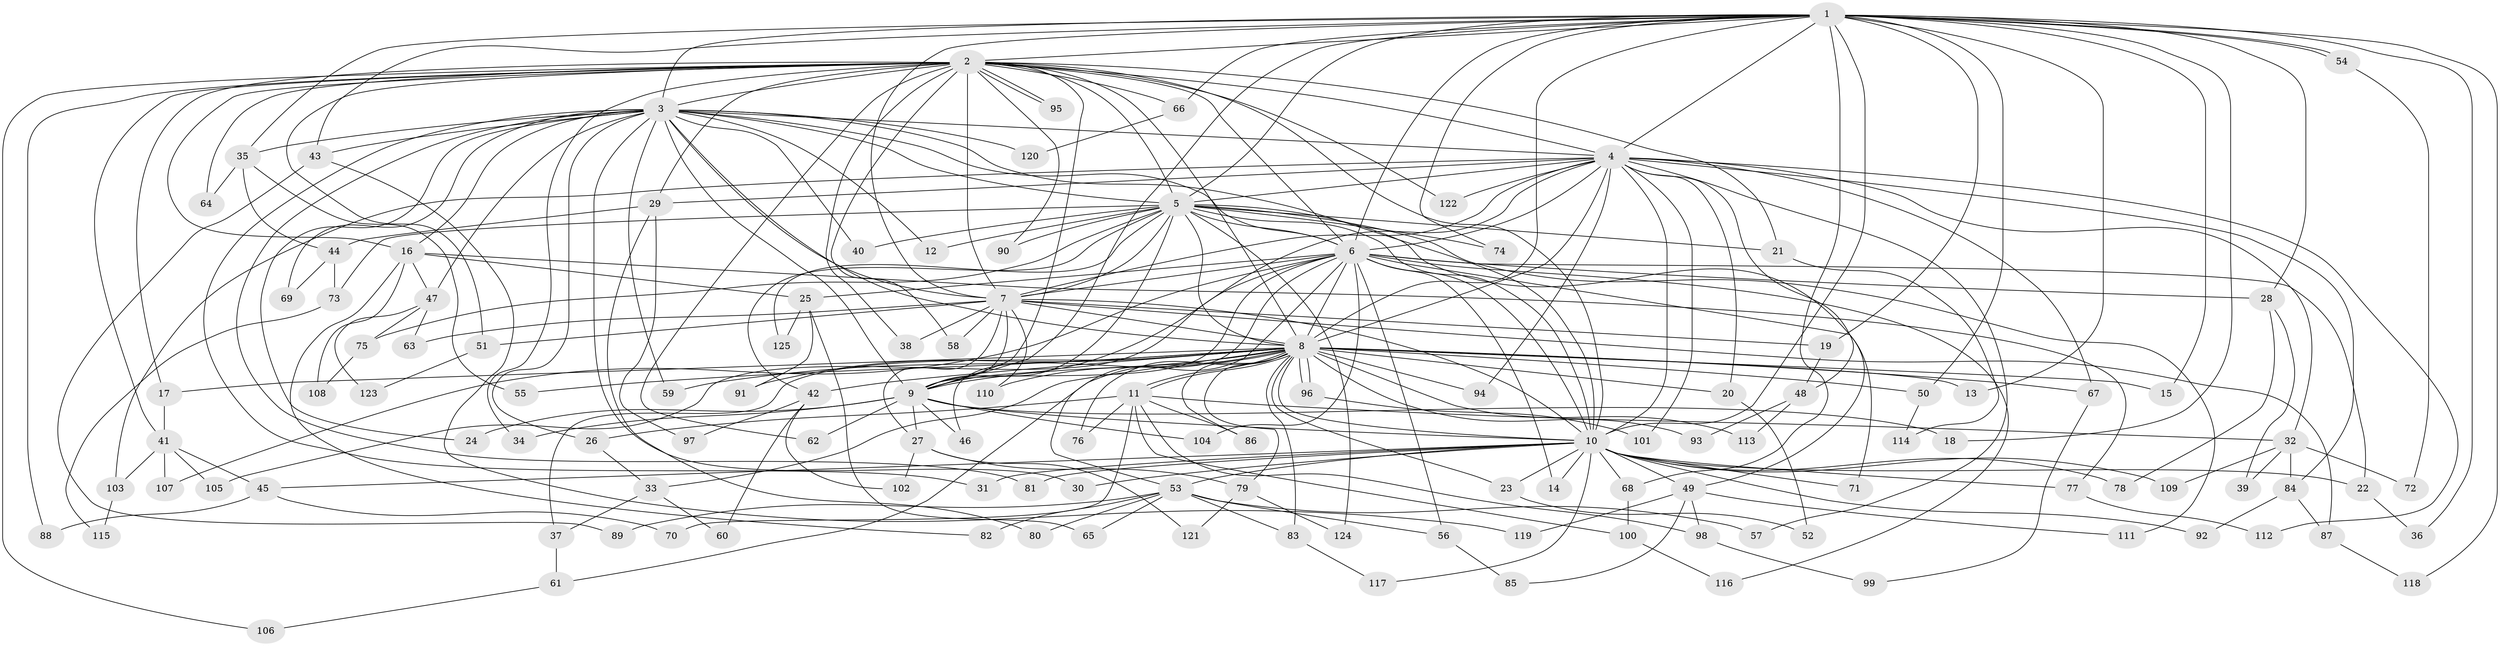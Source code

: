 // coarse degree distribution, {18: 0.04, 21: 0.02, 23: 0.02, 15: 0.02, 12: 0.02, 9: 0.04, 8: 0.04, 3: 0.18, 13: 0.02, 7: 0.1, 2: 0.34, 4: 0.04, 5: 0.06, 6: 0.04, 1: 0.02}
// Generated by graph-tools (version 1.1) at 2025/50/03/04/25 22:50:01]
// undirected, 125 vertices, 275 edges
graph export_dot {
  node [color=gray90,style=filled];
  1;
  2;
  3;
  4;
  5;
  6;
  7;
  8;
  9;
  10;
  11;
  12;
  13;
  14;
  15;
  16;
  17;
  18;
  19;
  20;
  21;
  22;
  23;
  24;
  25;
  26;
  27;
  28;
  29;
  30;
  31;
  32;
  33;
  34;
  35;
  36;
  37;
  38;
  39;
  40;
  41;
  42;
  43;
  44;
  45;
  46;
  47;
  48;
  49;
  50;
  51;
  52;
  53;
  54;
  55;
  56;
  57;
  58;
  59;
  60;
  61;
  62;
  63;
  64;
  65;
  66;
  67;
  68;
  69;
  70;
  71;
  72;
  73;
  74;
  75;
  76;
  77;
  78;
  79;
  80;
  81;
  82;
  83;
  84;
  85;
  86;
  87;
  88;
  89;
  90;
  91;
  92;
  93;
  94;
  95;
  96;
  97;
  98;
  99;
  100;
  101;
  102;
  103;
  104;
  105;
  106;
  107;
  108;
  109;
  110;
  111;
  112;
  113;
  114;
  115;
  116;
  117;
  118;
  119;
  120;
  121;
  122;
  123;
  124;
  125;
  1 -- 2;
  1 -- 3;
  1 -- 4;
  1 -- 5;
  1 -- 6;
  1 -- 7;
  1 -- 8;
  1 -- 9;
  1 -- 10;
  1 -- 13;
  1 -- 15;
  1 -- 18;
  1 -- 19;
  1 -- 28;
  1 -- 35;
  1 -- 36;
  1 -- 43;
  1 -- 50;
  1 -- 54;
  1 -- 54;
  1 -- 66;
  1 -- 68;
  1 -- 74;
  1 -- 118;
  2 -- 3;
  2 -- 4;
  2 -- 5;
  2 -- 6;
  2 -- 7;
  2 -- 8;
  2 -- 9;
  2 -- 10;
  2 -- 16;
  2 -- 17;
  2 -- 21;
  2 -- 29;
  2 -- 34;
  2 -- 38;
  2 -- 41;
  2 -- 51;
  2 -- 58;
  2 -- 62;
  2 -- 64;
  2 -- 66;
  2 -- 88;
  2 -- 90;
  2 -- 95;
  2 -- 95;
  2 -- 106;
  2 -- 122;
  3 -- 4;
  3 -- 5;
  3 -- 6;
  3 -- 7;
  3 -- 8;
  3 -- 9;
  3 -- 10;
  3 -- 12;
  3 -- 16;
  3 -- 24;
  3 -- 26;
  3 -- 30;
  3 -- 31;
  3 -- 35;
  3 -- 40;
  3 -- 43;
  3 -- 47;
  3 -- 59;
  3 -- 69;
  3 -- 81;
  3 -- 120;
  4 -- 5;
  4 -- 6;
  4 -- 7;
  4 -- 8;
  4 -- 9;
  4 -- 10;
  4 -- 20;
  4 -- 29;
  4 -- 32;
  4 -- 48;
  4 -- 57;
  4 -- 67;
  4 -- 84;
  4 -- 94;
  4 -- 101;
  4 -- 103;
  4 -- 112;
  4 -- 122;
  5 -- 6;
  5 -- 7;
  5 -- 8;
  5 -- 9;
  5 -- 10;
  5 -- 12;
  5 -- 21;
  5 -- 40;
  5 -- 42;
  5 -- 49;
  5 -- 73;
  5 -- 74;
  5 -- 75;
  5 -- 90;
  5 -- 111;
  5 -- 124;
  5 -- 125;
  6 -- 7;
  6 -- 8;
  6 -- 9;
  6 -- 10;
  6 -- 14;
  6 -- 22;
  6 -- 25;
  6 -- 28;
  6 -- 46;
  6 -- 53;
  6 -- 56;
  6 -- 71;
  6 -- 104;
  6 -- 105;
  6 -- 107;
  6 -- 116;
  7 -- 8;
  7 -- 9;
  7 -- 10;
  7 -- 19;
  7 -- 27;
  7 -- 38;
  7 -- 51;
  7 -- 58;
  7 -- 63;
  7 -- 87;
  7 -- 110;
  8 -- 9;
  8 -- 10;
  8 -- 11;
  8 -- 11;
  8 -- 13;
  8 -- 15;
  8 -- 17;
  8 -- 20;
  8 -- 23;
  8 -- 33;
  8 -- 37;
  8 -- 42;
  8 -- 50;
  8 -- 55;
  8 -- 59;
  8 -- 61;
  8 -- 67;
  8 -- 76;
  8 -- 79;
  8 -- 83;
  8 -- 86;
  8 -- 91;
  8 -- 93;
  8 -- 94;
  8 -- 96;
  8 -- 96;
  8 -- 110;
  8 -- 113;
  9 -- 10;
  9 -- 18;
  9 -- 24;
  9 -- 27;
  9 -- 34;
  9 -- 46;
  9 -- 62;
  9 -- 104;
  10 -- 14;
  10 -- 22;
  10 -- 23;
  10 -- 30;
  10 -- 31;
  10 -- 45;
  10 -- 49;
  10 -- 53;
  10 -- 68;
  10 -- 71;
  10 -- 77;
  10 -- 78;
  10 -- 81;
  10 -- 92;
  10 -- 109;
  10 -- 117;
  11 -- 26;
  11 -- 32;
  11 -- 70;
  11 -- 76;
  11 -- 86;
  11 -- 98;
  11 -- 100;
  16 -- 25;
  16 -- 47;
  16 -- 77;
  16 -- 82;
  16 -- 108;
  17 -- 41;
  19 -- 48;
  20 -- 52;
  21 -- 114;
  22 -- 36;
  23 -- 52;
  25 -- 65;
  25 -- 91;
  25 -- 125;
  26 -- 33;
  27 -- 79;
  27 -- 102;
  27 -- 121;
  28 -- 39;
  28 -- 78;
  29 -- 44;
  29 -- 80;
  29 -- 97;
  32 -- 39;
  32 -- 72;
  32 -- 84;
  32 -- 109;
  33 -- 37;
  33 -- 60;
  35 -- 44;
  35 -- 55;
  35 -- 64;
  37 -- 61;
  41 -- 45;
  41 -- 103;
  41 -- 105;
  41 -- 107;
  42 -- 60;
  42 -- 97;
  42 -- 102;
  43 -- 89;
  43 -- 119;
  44 -- 69;
  44 -- 73;
  45 -- 70;
  45 -- 88;
  47 -- 63;
  47 -- 75;
  47 -- 123;
  48 -- 93;
  48 -- 113;
  49 -- 85;
  49 -- 98;
  49 -- 111;
  49 -- 119;
  50 -- 114;
  51 -- 123;
  53 -- 56;
  53 -- 57;
  53 -- 65;
  53 -- 80;
  53 -- 82;
  53 -- 83;
  53 -- 89;
  54 -- 72;
  56 -- 85;
  61 -- 106;
  66 -- 120;
  67 -- 99;
  68 -- 100;
  73 -- 115;
  75 -- 108;
  77 -- 112;
  79 -- 121;
  79 -- 124;
  83 -- 117;
  84 -- 87;
  84 -- 92;
  87 -- 118;
  96 -- 101;
  98 -- 99;
  100 -- 116;
  103 -- 115;
}
